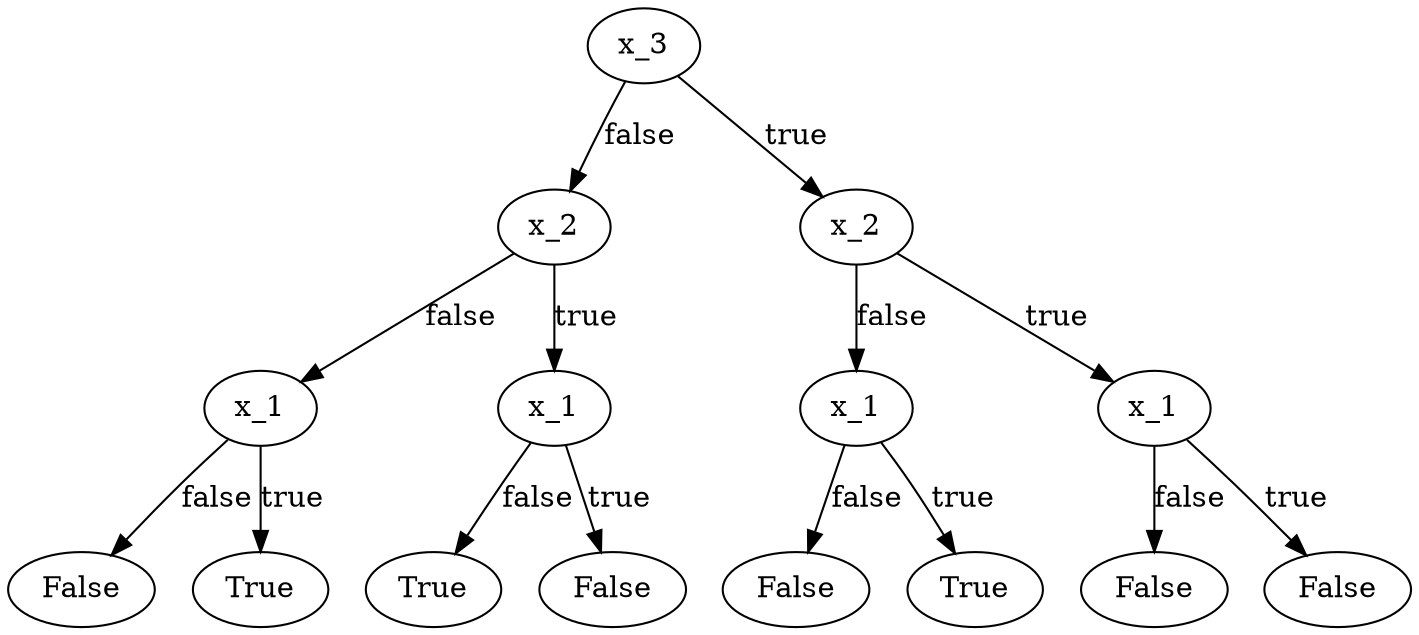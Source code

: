 digraph
{
x_3_15[label="x_3"];
x_2_7[label="x_2"];
x_3_15-> x_2_7 [label="false"]
x_2_14[label="x_2"];
x_3_15 -> x_2_14 [label="true"]
x_2_7[label="x_2"];
x_1_3[label="x_1"];
x_2_7-> x_1_3 [label="false"]
x_1_6[label="x_1"];
x_2_7 -> x_1_6 [label="true"]
x_1_3[label="x_1"];
False_1[label="False"];
x_1_3-> False_1 [label="false"]
True_2[label="True"];
x_1_3 -> True_2 [label="true"]
x_1_6[label="x_1"];
True_4[label="True"];
x_1_6-> True_4 [label="false"]
False_5[label="False"];
x_1_6 -> False_5 [label="true"]
x_2_14[label="x_2"];
x_1_10[label="x_1"];
x_2_14-> x_1_10 [label="false"]
x_1_13[label="x_1"];
x_2_14 -> x_1_13 [label="true"]
x_1_10[label="x_1"];
False_8[label="False"];
x_1_10-> False_8 [label="false"]
True_9[label="True"];
x_1_10 -> True_9 [label="true"]
x_1_13[label="x_1"];
False_11[label="False"];
x_1_13-> False_11 [label="false"]
False_12[label="False"];
x_1_13 -> False_12 [label="true"]
}